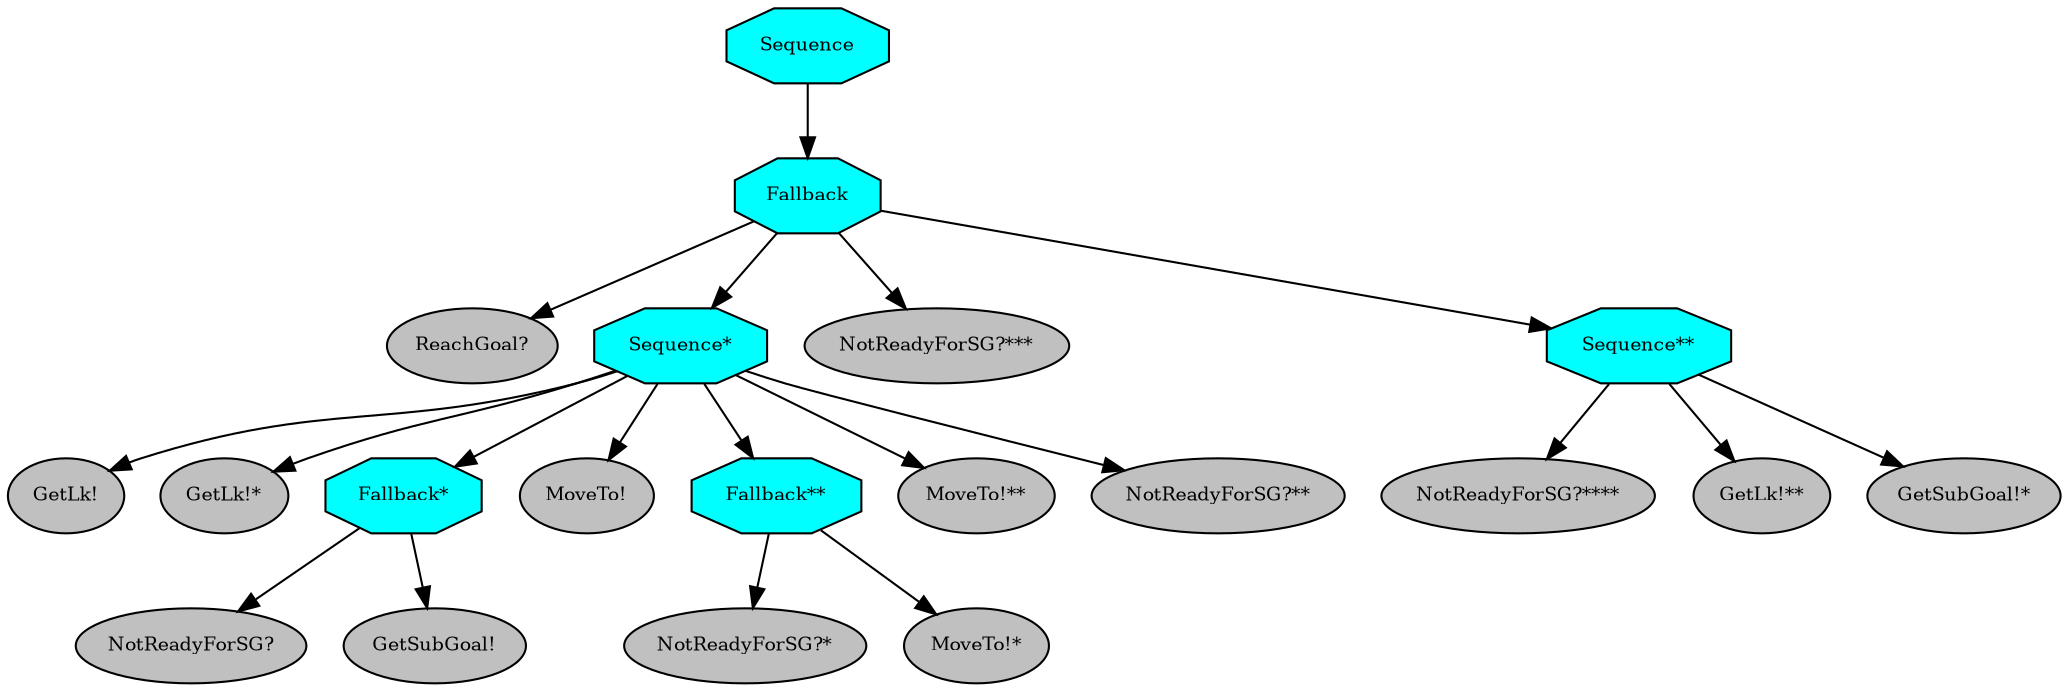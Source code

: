 digraph pastafarianism {
ordering=out;
graph [fontname="times-roman"];
node [fontname="times-roman"];
edge [fontname="times-roman"];
Sequence [fillcolor=cyan, fontcolor=black, fontsize=9, label=Sequence, shape=octagon, style=filled];
Fallback [fillcolor=cyan, fontcolor=black, fontsize=9, label=Fallback, shape=octagon, style=filled];
Sequence -> Fallback;
"ReachGoal?" [fillcolor=gray, fontcolor=black, fontsize=9, label="ReachGoal?", shape=ellipse, style=filled];
Fallback -> "ReachGoal?";
"Sequence*" [fillcolor=cyan, fontcolor=black, fontsize=9, label="Sequence*", shape=octagon, style=filled];
Fallback -> "Sequence*";
"GetLk!" [fillcolor=gray, fontcolor=black, fontsize=9, label="GetLk!", shape=ellipse, style=filled];
"Sequence*" -> "GetLk!";
"GetLk!*" [fillcolor=gray, fontcolor=black, fontsize=9, label="GetLk!*", shape=ellipse, style=filled];
"Sequence*" -> "GetLk!*";
"Fallback*" [fillcolor=cyan, fontcolor=black, fontsize=9, label="Fallback*", shape=octagon, style=filled];
"Sequence*" -> "Fallback*";
"NotReadyForSG?" [fillcolor=gray, fontcolor=black, fontsize=9, label="NotReadyForSG?", shape=ellipse, style=filled];
"Fallback*" -> "NotReadyForSG?";
"GetSubGoal!" [fillcolor=gray, fontcolor=black, fontsize=9, label="GetSubGoal!", shape=ellipse, style=filled];
"Fallback*" -> "GetSubGoal!";
"MoveTo!" [fillcolor=gray, fontcolor=black, fontsize=9, label="MoveTo!", shape=ellipse, style=filled];
"Sequence*" -> "MoveTo!";
"Fallback**" [fillcolor=cyan, fontcolor=black, fontsize=9, label="Fallback**", shape=octagon, style=filled];
"Sequence*" -> "Fallback**";
"NotReadyForSG?*" [fillcolor=gray, fontcolor=black, fontsize=9, label="NotReadyForSG?*", shape=ellipse, style=filled];
"Fallback**" -> "NotReadyForSG?*";
"MoveTo!*" [fillcolor=gray, fontcolor=black, fontsize=9, label="MoveTo!*", shape=ellipse, style=filled];
"Fallback**" -> "MoveTo!*";
"MoveTo!**" [fillcolor=gray, fontcolor=black, fontsize=9, label="MoveTo!**", shape=ellipse, style=filled];
"Sequence*" -> "MoveTo!**";
"NotReadyForSG?**" [fillcolor=gray, fontcolor=black, fontsize=9, label="NotReadyForSG?**", shape=ellipse, style=filled];
"Sequence*" -> "NotReadyForSG?**";
"NotReadyForSG?***" [fillcolor=gray, fontcolor=black, fontsize=9, label="NotReadyForSG?***", shape=ellipse, style=filled];
Fallback -> "NotReadyForSG?***";
"Sequence**" [fillcolor=cyan, fontcolor=black, fontsize=9, label="Sequence**", shape=octagon, style=filled];
Fallback -> "Sequence**";
"NotReadyForSG?****" [fillcolor=gray, fontcolor=black, fontsize=9, label="NotReadyForSG?****", shape=ellipse, style=filled];
"Sequence**" -> "NotReadyForSG?****";
"GetLk!**" [fillcolor=gray, fontcolor=black, fontsize=9, label="GetLk!**", shape=ellipse, style=filled];
"Sequence**" -> "GetLk!**";
"GetSubGoal!*" [fillcolor=gray, fontcolor=black, fontsize=9, label="GetSubGoal!*", shape=ellipse, style=filled];
"Sequence**" -> "GetSubGoal!*";
}
